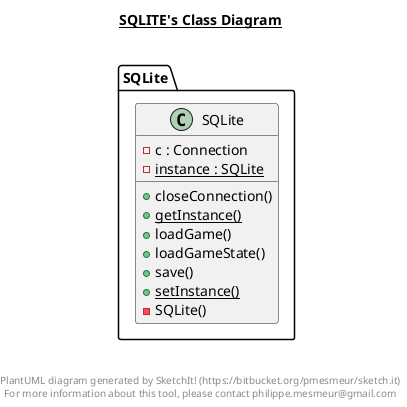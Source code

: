 @startuml

title __SQLITE's Class Diagram__\n

  namespace SQLite {
    class SQLite.SQLite {
        - c : Connection
        {static} - instance : SQLite
        + closeConnection()
        {static} + getInstance()
        + loadGame()
        + loadGameState()
        + save()
        {static} + setInstance()
        - SQLite()
    }
  }
  



right footer


PlantUML diagram generated by SketchIt! (https://bitbucket.org/pmesmeur/sketch.it)
For more information about this tool, please contact philippe.mesmeur@gmail.com
endfooter

@enduml
